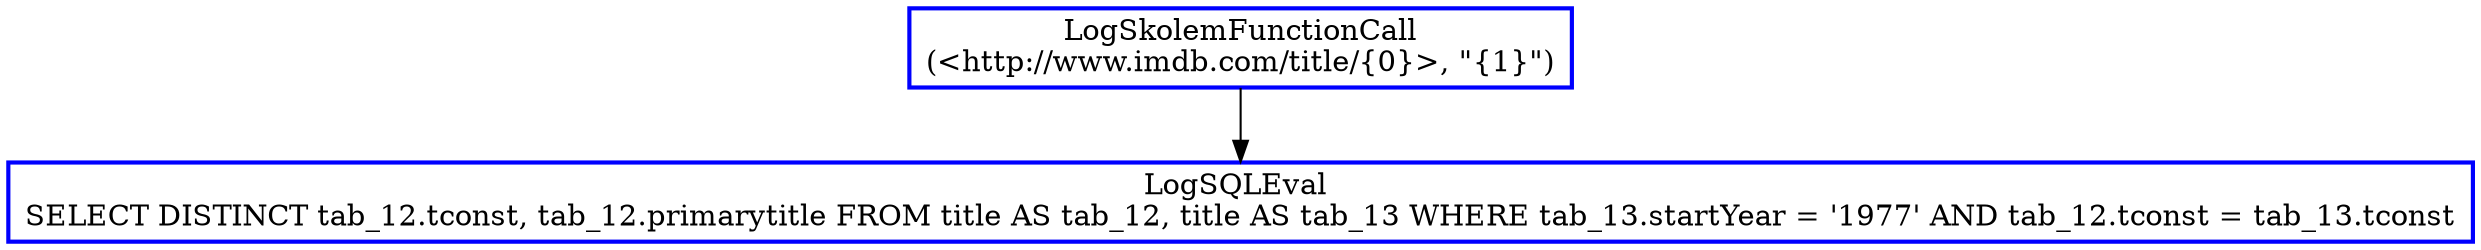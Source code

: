 digraph  g{
node [shape=rectangle, color=black, fontcolor=black, style=bold]
0 [label="LogSkolemFunctionCall
(<http://www.imdb.com/title/{0}>, \"{1}\")" , color = blue] ; 
1 [label="LogSQLEval 
SELECT DISTINCT tab_12.tconst, tab_12.primarytitle FROM title AS tab_12, title AS tab_13 WHERE tab_13.startYear = '1977' AND tab_12.tconst = tab_13.tconst", color = blue] ; 
0 -> 1 ; 
}


